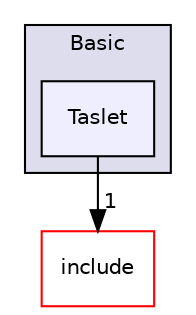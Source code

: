 digraph "Taslet" {
  compound=true
  node [ fontsize="10", fontname="Helvetica"];
  edge [ labelfontsize="10", labelfontname="Helvetica"];
  subgraph clusterdir_9fd43cbf431ad4345d64cbab9841c2b6 {
    graph [ bgcolor="#ddddee", pencolor="black", label="Basic" fontname="Helvetica", fontsize="10", URL="dir_9fd43cbf431ad4345d64cbab9841c2b6.html"]
  dir_95c8a884d9380f089e12966031d9981f [shape=box, label="Taslet", style="filled", fillcolor="#eeeeff", pencolor="black", URL="dir_95c8a884d9380f089e12966031d9981f.html"];
  }
  dir_d44c64559bbebec7f509842c48db8b23 [shape=box label="include" fillcolor="white" style="filled" color="red" URL="dir_d44c64559bbebec7f509842c48db8b23.html"];
  dir_95c8a884d9380f089e12966031d9981f->dir_d44c64559bbebec7f509842c48db8b23 [headlabel="1", labeldistance=1.5 headhref="dir_000020_000009.html"];
}
